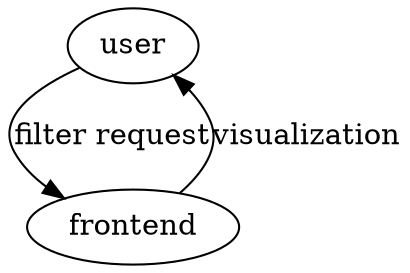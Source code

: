 digraph {
    user -> frontend [label="filter request"]
    frontend -> user[label="visualization"]
}